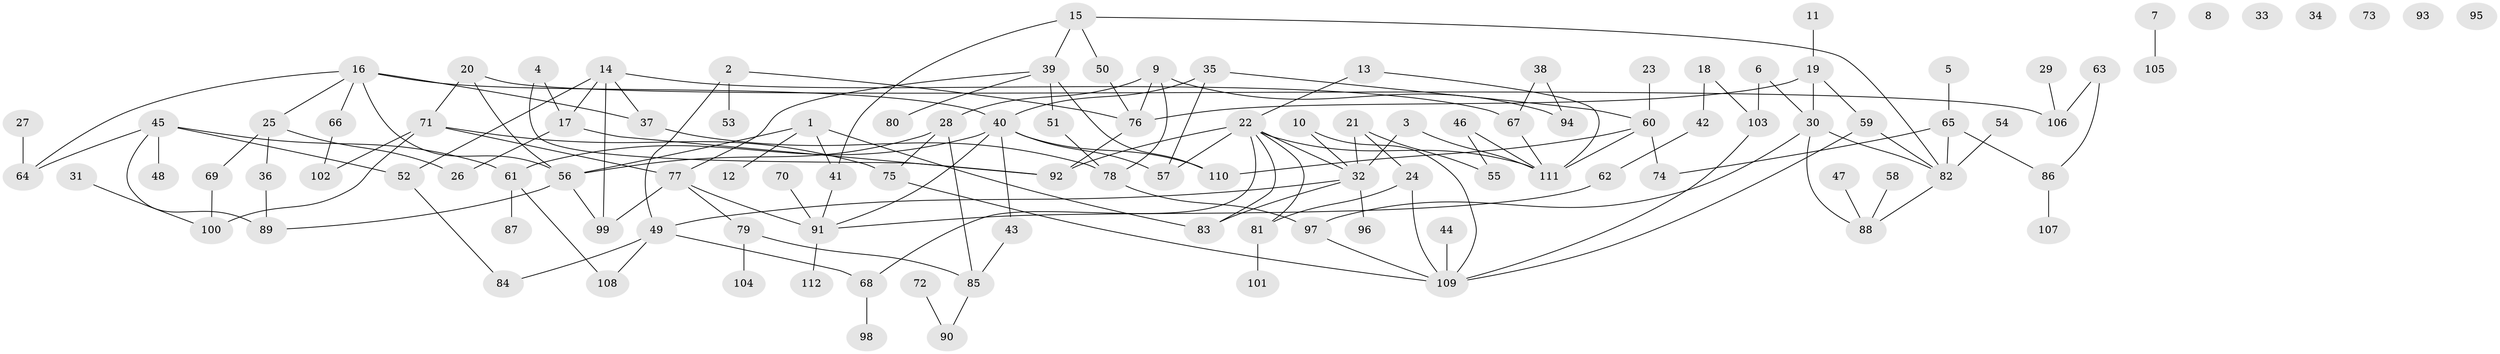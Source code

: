 // Generated by graph-tools (version 1.1) at 2025/33/03/09/25 02:33:28]
// undirected, 112 vertices, 153 edges
graph export_dot {
graph [start="1"]
  node [color=gray90,style=filled];
  1;
  2;
  3;
  4;
  5;
  6;
  7;
  8;
  9;
  10;
  11;
  12;
  13;
  14;
  15;
  16;
  17;
  18;
  19;
  20;
  21;
  22;
  23;
  24;
  25;
  26;
  27;
  28;
  29;
  30;
  31;
  32;
  33;
  34;
  35;
  36;
  37;
  38;
  39;
  40;
  41;
  42;
  43;
  44;
  45;
  46;
  47;
  48;
  49;
  50;
  51;
  52;
  53;
  54;
  55;
  56;
  57;
  58;
  59;
  60;
  61;
  62;
  63;
  64;
  65;
  66;
  67;
  68;
  69;
  70;
  71;
  72;
  73;
  74;
  75;
  76;
  77;
  78;
  79;
  80;
  81;
  82;
  83;
  84;
  85;
  86;
  87;
  88;
  89;
  90;
  91;
  92;
  93;
  94;
  95;
  96;
  97;
  98;
  99;
  100;
  101;
  102;
  103;
  104;
  105;
  106;
  107;
  108;
  109;
  110;
  111;
  112;
  1 -- 12;
  1 -- 41;
  1 -- 56;
  1 -- 83;
  2 -- 49;
  2 -- 53;
  2 -- 76;
  3 -- 32;
  3 -- 111;
  4 -- 17;
  4 -- 92;
  5 -- 65;
  6 -- 30;
  6 -- 103;
  7 -- 105;
  9 -- 28;
  9 -- 76;
  9 -- 78;
  9 -- 94;
  10 -- 32;
  10 -- 109;
  11 -- 19;
  13 -- 22;
  13 -- 111;
  14 -- 17;
  14 -- 37;
  14 -- 52;
  14 -- 67;
  14 -- 99;
  15 -- 39;
  15 -- 41;
  15 -- 50;
  15 -- 82;
  16 -- 25;
  16 -- 37;
  16 -- 40;
  16 -- 56;
  16 -- 64;
  16 -- 66;
  17 -- 26;
  17 -- 92;
  18 -- 42;
  18 -- 103;
  19 -- 30;
  19 -- 59;
  19 -- 76;
  20 -- 56;
  20 -- 71;
  20 -- 106;
  21 -- 24;
  21 -- 32;
  21 -- 55;
  22 -- 32;
  22 -- 57;
  22 -- 68;
  22 -- 81;
  22 -- 83;
  22 -- 92;
  22 -- 111;
  23 -- 60;
  24 -- 81;
  24 -- 109;
  25 -- 26;
  25 -- 36;
  25 -- 69;
  27 -- 64;
  28 -- 56;
  28 -- 75;
  28 -- 85;
  29 -- 106;
  30 -- 82;
  30 -- 88;
  30 -- 97;
  31 -- 100;
  32 -- 49;
  32 -- 83;
  32 -- 96;
  35 -- 40;
  35 -- 57;
  35 -- 60;
  36 -- 89;
  37 -- 78;
  38 -- 67;
  38 -- 94;
  39 -- 51;
  39 -- 77;
  39 -- 80;
  39 -- 110;
  40 -- 43;
  40 -- 57;
  40 -- 61;
  40 -- 91;
  40 -- 110;
  41 -- 91;
  42 -- 62;
  43 -- 85;
  44 -- 109;
  45 -- 48;
  45 -- 52;
  45 -- 61;
  45 -- 64;
  45 -- 89;
  46 -- 55;
  46 -- 111;
  47 -- 88;
  49 -- 68;
  49 -- 84;
  49 -- 108;
  50 -- 76;
  51 -- 78;
  52 -- 84;
  54 -- 82;
  56 -- 89;
  56 -- 99;
  58 -- 88;
  59 -- 82;
  59 -- 109;
  60 -- 74;
  60 -- 110;
  60 -- 111;
  61 -- 87;
  61 -- 108;
  62 -- 91;
  63 -- 86;
  63 -- 106;
  65 -- 74;
  65 -- 82;
  65 -- 86;
  66 -- 102;
  67 -- 111;
  68 -- 98;
  69 -- 100;
  70 -- 91;
  71 -- 75;
  71 -- 77;
  71 -- 100;
  71 -- 102;
  72 -- 90;
  75 -- 109;
  76 -- 92;
  77 -- 79;
  77 -- 91;
  77 -- 99;
  78 -- 97;
  79 -- 85;
  79 -- 104;
  81 -- 101;
  82 -- 88;
  85 -- 90;
  86 -- 107;
  91 -- 112;
  97 -- 109;
  103 -- 109;
}
